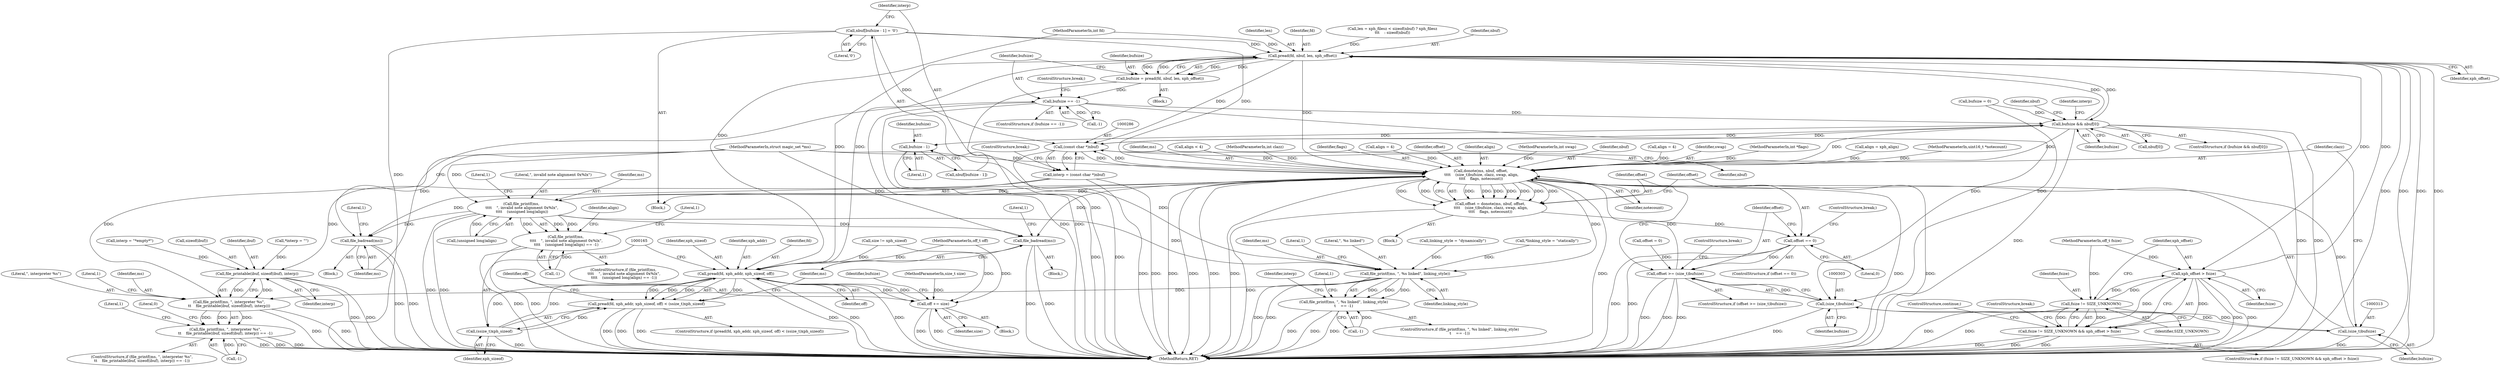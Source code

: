 digraph "0_file_ce90e05774dd77d86cfc8dfa6da57b32816841c4_4@array" {
"1000276" [label="(Call,nbuf[bufsize - 1] = '\0')"];
"1000236" [label="(Call,pread(fd, nbuf, len, xph_offset))"];
"1000159" [label="(Call,pread(fd, xph_addr, xph_sizeof, off))"];
"1000158" [label="(Call,pread(fd, xph_addr, xph_sizeof, off) < (ssize_t)xph_sizeof)"];
"1000164" [label="(Call,(ssize_t)xph_sizeof)"];
"1000173" [label="(Call,off += size)"];
"1000234" [label="(Call,bufsize = pread(fd, nbuf, len, xph_offset))"];
"1000242" [label="(Call,bufsize == -1)"];
"1000270" [label="(Call,bufsize && nbuf[0])"];
"1000279" [label="(Call,bufsize - 1)"];
"1000285" [label="(Call,(const char *)nbuf)"];
"1000283" [label="(Call,interp = (const char *)nbuf)"];
"1000348" [label="(Call,file_printable(ibuf, sizeof(ibuf), interp))"];
"1000345" [label="(Call,file_printf(ms, \", interpreter %s\",\n\t\t    file_printable(ibuf, sizeof(ibuf), interp)))"];
"1000344" [label="(Call,file_printf(ms, \", interpreter %s\",\n\t\t    file_printable(ibuf, sizeof(ibuf), interp)) == -1)"];
"1000308" [label="(Call,donote(ms, nbuf, offset,\n \t\t\t\t    (size_t)bufsize, clazz, swap, align,\n\t\t\t\t    flags, notecount))"];
"1000168" [label="(Call,file_badread(ms))"];
"1000209" [label="(Call,file_printf(ms, \n\t\t\t\t    \", invalid note alignment 0x%lx\",\n\t\t\t\t    (unsigned long)align))"];
"1000208" [label="(Call,file_printf(ms, \n\t\t\t\t    \", invalid note alignment 0x%lx\",\n\t\t\t\t    (unsigned long)align) == -1)"];
"1000247" [label="(Call,file_badread(ms))"];
"1000330" [label="(Call,file_printf(ms, \", %s linked\", linking_style))"];
"1000329" [label="(Call,file_printf(ms, \", %s linked\", linking_style)\n\t    == -1)"];
"1000306" [label="(Call,offset = donote(ms, nbuf, offset,\n \t\t\t\t    (size_t)bufsize, clazz, swap, align,\n\t\t\t\t    flags, notecount))"];
"1000321" [label="(Call,offset == 0)"];
"1000300" [label="(Call,offset >= (size_t)bufsize)"];
"1000302" [label="(Call,(size_t)bufsize)"];
"1000312" [label="(Call,(size_t)bufsize)"];
"1000259" [label="(Call,xph_offset > fsize)"];
"1000256" [label="(Call,fsize != SIZE_UNKNOWN)"];
"1000255" [label="(Call,fsize != SIZE_UNKNOWN && xph_offset > fsize)"];
"1000224" [label="(Call,len = xph_filesz < sizeof(nbuf) ? xph_filesz\n\t\t\t    : sizeof(nbuf))"];
"1000283" [label="(Call,interp = (const char *)nbuf)"];
"1000177" [label="(Identifier,bufsize)"];
"1000241" [label="(ControlStructure,if (bufsize == -1))"];
"1000275" [label="(Block,)"];
"1000359" [label="(Literal,0)"];
"1000279" [label="(Call,bufsize - 1)"];
"1000277" [label="(Call,nbuf[bufsize - 1])"];
"1000252" [label="(ControlStructure,break;)"];
"1000203" [label="(Call,align < 4)"];
"1000264" [label="(ControlStructure,break;)"];
"1000166" [label="(Identifier,xph_sizeof)"];
"1000257" [label="(Identifier,fsize)"];
"1000357" [label="(Literal,1)"];
"1000335" [label="(Literal,1)"];
"1000272" [label="(Call,nbuf[0])"];
"1000302" [label="(Call,(size_t)bufsize)"];
"1000301" [label="(Identifier,offset)"];
"1000332" [label="(Literal,\", %s linked\")"];
"1000260" [label="(Identifier,xph_offset)"];
"1000175" [label="(Identifier,size)"];
"1000298" [label="(Block,)"];
"1000312" [label="(Call,(size_t)bufsize)"];
"1000109" [label="(MethodParameterIn,int swap)"];
"1000308" [label="(Call,donote(ms, nbuf, offset,\n \t\t\t\t    (size_t)bufsize, clazz, swap, align,\n\t\t\t\t    flags, notecount))"];
"1000172" [label="(Literal,1)"];
"1000246" [label="(Block,)"];
"1000179" [label="(Call,align = 4)"];
"1000322" [label="(Identifier,offset)"];
"1000316" [label="(Identifier,swap)"];
"1000270" [label="(Call,bufsize && nbuf[0])"];
"1000209" [label="(Call,file_printf(ms, \n\t\t\t\t    \", invalid note alignment 0x%lx\",\n\t\t\t\t    (unsigned long)align))"];
"1000173" [label="(Call,off += size)"];
"1000116" [label="(MethodParameterIn,int *flags)"];
"1000258" [label="(Identifier,SIZE_UNKNOWN)"];
"1000330" [label="(Call,file_printf(ms, \", %s linked\", linking_style))"];
"1000299" [label="(ControlStructure,if (offset >= (size_t)bufsize))"];
"1000329" [label="(Call,file_printf(ms, \", %s linked\", linking_style)\n\t    == -1)"];
"1000168" [label="(Call,file_badread(ms))"];
"1000324" [label="(ControlStructure,break;)"];
"1000212" [label="(Call,(unsigned long)align)"];
"1000333" [label="(Identifier,linking_style)"];
"1000159" [label="(Call,pread(fd, xph_addr, xph_sizeof, off))"];
"1000198" [label="(Call,align = xph_align)"];
"1000261" [label="(Identifier,fsize)"];
"1000162" [label="(Identifier,xph_sizeof)"];
"1000157" [label="(ControlStructure,if (pread(fd, xph_addr, xph_sizeof, off) < (ssize_t)xph_sizeof))"];
"1000341" [label="(Identifier,interp)"];
"1000345" [label="(Call,file_printf(ms, \", interpreter %s\",\n\t\t    file_printable(ibuf, sizeof(ibuf), interp)))"];
"1000259" [label="(Call,xph_offset > fsize)"];
"1000117" [label="(MethodParameterIn,uint16_t *notecount)"];
"1000107" [label="(MethodParameterIn,struct magic_set *ms)"];
"1000235" [label="(Identifier,bufsize)"];
"1000306" [label="(Call,offset = donote(ms, nbuf, offset,\n \t\t\t\t    (size_t)bufsize, clazz, swap, align,\n\t\t\t\t    flags, notecount))"];
"1000284" [label="(Identifier,interp)"];
"1000242" [label="(Call,bufsize == -1)"];
"1000352" [label="(Identifier,interp)"];
"1000282" [label="(Literal,'\0')"];
"1000323" [label="(Literal,0)"];
"1000350" [label="(Call,sizeof(ibuf))"];
"1000287" [label="(Identifier,nbuf)"];
"1000300" [label="(Call,offset >= (size_t)bufsize)"];
"1000334" [label="(Call,-1)"];
"1000305" [label="(ControlStructure,break;)"];
"1000216" [label="(Literal,1)"];
"1000169" [label="(Identifier,ms)"];
"1000263" [label="(ControlStructure,continue;)"];
"1000161" [label="(Identifier,xph_addr)"];
"1000254" [label="(ControlStructure,if (fsize != SIZE_UNKNOWN && xph_offset > fsize))"];
"1000114" [label="(MethodParameterIn,off_t fsize)"];
"1000285" [label="(Call,(const char *)nbuf)"];
"1000186" [label="(Call,linking_style = \"dynamically\")"];
"1000184" [label="(Block,)"];
"1000309" [label="(Identifier,ms)"];
"1000343" [label="(ControlStructure,if (file_printf(ms, \", interpreter %s\",\n\t\t    file_printable(ibuf, sizeof(ibuf), interp)) == -1))"];
"1000314" [label="(Identifier,bufsize)"];
"1000292" [label="(ControlStructure,break;)"];
"1000110" [label="(MethodParameterIn,int fd)"];
"1000269" [label="(ControlStructure,if (bufsize && nbuf[0]))"];
"1000315" [label="(Identifier,clazz)"];
"1000240" [label="(Identifier,xph_offset)"];
"1000344" [label="(Call,file_printf(ms, \", interpreter %s\",\n\t\t    file_printable(ibuf, sizeof(ibuf), interp)) == -1)"];
"1000234" [label="(Call,bufsize = pread(fd, nbuf, len, xph_offset))"];
"1000211" [label="(Literal,\", invalid note alignment 0x%lx\")"];
"1000108" [label="(MethodParameterIn,int clazz)"];
"1000126" [label="(Call,*interp = \"\")"];
"1000248" [label="(Identifier,ms)"];
"1000244" [label="(Call,-1)"];
"1000318" [label="(Identifier,flags)"];
"1000176" [label="(Call,bufsize = 0)"];
"1000290" [label="(Identifier,interp)"];
"1000158" [label="(Call,pread(fd, xph_addr, xph_sizeof, off) < (ssize_t)xph_sizeof)"];
"1000346" [label="(Identifier,ms)"];
"1000271" [label="(Identifier,bufsize)"];
"1000163" [label="(Identifier,off)"];
"1000238" [label="(Identifier,nbuf)"];
"1000349" [label="(Identifier,ibuf)"];
"1000304" [label="(Identifier,bufsize)"];
"1000122" [label="(Call,*linking_style = \"statically\")"];
"1000276" [label="(Call,nbuf[bufsize - 1] = '\0')"];
"1000207" [label="(ControlStructure,if (file_printf(ms, \n\t\t\t\t    \", invalid note alignment 0x%lx\",\n\t\t\t\t    (unsigned long)align) == -1))"];
"1000347" [label="(Literal,\", interpreter %s\")"];
"1000320" [label="(ControlStructure,if (offset == 0))"];
"1000255" [label="(Call,fsize != SIZE_UNKNOWN && xph_offset > fsize)"];
"1000294" [label="(Call,offset = 0)"];
"1000338" [label="(Literal,1)"];
"1000289" [label="(Call,interp = \"*empty*\")"];
"1000239" [label="(Identifier,len)"];
"1000156" [label="(Block,)"];
"1000280" [label="(Identifier,bufsize)"];
"1000348" [label="(Call,file_printable(ibuf, sizeof(ibuf), interp))"];
"1000321" [label="(Call,offset == 0)"];
"1000220" [label="(Call,align = 4)"];
"1000210" [label="(Identifier,ms)"];
"1000247" [label="(Call,file_badread(ms))"];
"1000354" [label="(Literal,1)"];
"1000164" [label="(Call,(ssize_t)xph_sizeof)"];
"1000174" [label="(Identifier,off)"];
"1000251" [label="(Literal,1)"];
"1000256" [label="(Call,fsize != SIZE_UNKNOWN)"];
"1000219" [label="(Literal,1)"];
"1000311" [label="(Identifier,offset)"];
"1000281" [label="(Literal,1)"];
"1000236" [label="(Call,pread(fd, nbuf, len, xph_offset))"];
"1000328" [label="(ControlStructure,if (file_printf(ms, \", %s linked\", linking_style)\n\t    == -1))"];
"1000111" [label="(MethodParameterIn,off_t off)"];
"1000221" [label="(Identifier,align)"];
"1000215" [label="(Call,-1)"];
"1000237" [label="(Identifier,fd)"];
"1000319" [label="(Identifier,notecount)"];
"1000331" [label="(Identifier,ms)"];
"1000113" [label="(MethodParameterIn,size_t size)"];
"1000243" [label="(Identifier,bufsize)"];
"1000360" [label="(MethodReturn,RET)"];
"1000317" [label="(Identifier,align)"];
"1000208" [label="(Call,file_printf(ms, \n\t\t\t\t    \", invalid note alignment 0x%lx\",\n\t\t\t\t    (unsigned long)align) == -1)"];
"1000278" [label="(Identifier,nbuf)"];
"1000160" [label="(Identifier,fd)"];
"1000353" [label="(Call,-1)"];
"1000307" [label="(Identifier,offset)"];
"1000167" [label="(Block,)"];
"1000310" [label="(Identifier,nbuf)"];
"1000136" [label="(Call,size != xph_sizeof)"];
"1000276" -> "1000275"  [label="AST: "];
"1000276" -> "1000282"  [label="CFG: "];
"1000277" -> "1000276"  [label="AST: "];
"1000282" -> "1000276"  [label="AST: "];
"1000284" -> "1000276"  [label="CFG: "];
"1000276" -> "1000360"  [label="DDG: "];
"1000276" -> "1000236"  [label="DDG: "];
"1000276" -> "1000285"  [label="DDG: "];
"1000276" -> "1000308"  [label="DDG: "];
"1000236" -> "1000234"  [label="AST: "];
"1000236" -> "1000240"  [label="CFG: "];
"1000237" -> "1000236"  [label="AST: "];
"1000238" -> "1000236"  [label="AST: "];
"1000239" -> "1000236"  [label="AST: "];
"1000240" -> "1000236"  [label="AST: "];
"1000234" -> "1000236"  [label="CFG: "];
"1000236" -> "1000360"  [label="DDG: "];
"1000236" -> "1000360"  [label="DDG: "];
"1000236" -> "1000360"  [label="DDG: "];
"1000236" -> "1000360"  [label="DDG: "];
"1000236" -> "1000159"  [label="DDG: "];
"1000236" -> "1000234"  [label="DDG: "];
"1000236" -> "1000234"  [label="DDG: "];
"1000236" -> "1000234"  [label="DDG: "];
"1000236" -> "1000234"  [label="DDG: "];
"1000159" -> "1000236"  [label="DDG: "];
"1000110" -> "1000236"  [label="DDG: "];
"1000270" -> "1000236"  [label="DDG: "];
"1000224" -> "1000236"  [label="DDG: "];
"1000259" -> "1000236"  [label="DDG: "];
"1000236" -> "1000259"  [label="DDG: "];
"1000236" -> "1000270"  [label="DDG: "];
"1000236" -> "1000285"  [label="DDG: "];
"1000236" -> "1000308"  [label="DDG: "];
"1000159" -> "1000158"  [label="AST: "];
"1000159" -> "1000163"  [label="CFG: "];
"1000160" -> "1000159"  [label="AST: "];
"1000161" -> "1000159"  [label="AST: "];
"1000162" -> "1000159"  [label="AST: "];
"1000163" -> "1000159"  [label="AST: "];
"1000165" -> "1000159"  [label="CFG: "];
"1000159" -> "1000360"  [label="DDG: "];
"1000159" -> "1000360"  [label="DDG: "];
"1000159" -> "1000360"  [label="DDG: "];
"1000159" -> "1000158"  [label="DDG: "];
"1000159" -> "1000158"  [label="DDG: "];
"1000159" -> "1000158"  [label="DDG: "];
"1000159" -> "1000158"  [label="DDG: "];
"1000110" -> "1000159"  [label="DDG: "];
"1000164" -> "1000159"  [label="DDG: "];
"1000136" -> "1000159"  [label="DDG: "];
"1000173" -> "1000159"  [label="DDG: "];
"1000111" -> "1000159"  [label="DDG: "];
"1000159" -> "1000164"  [label="DDG: "];
"1000159" -> "1000173"  [label="DDG: "];
"1000158" -> "1000157"  [label="AST: "];
"1000158" -> "1000164"  [label="CFG: "];
"1000164" -> "1000158"  [label="AST: "];
"1000169" -> "1000158"  [label="CFG: "];
"1000174" -> "1000158"  [label="CFG: "];
"1000158" -> "1000360"  [label="DDG: "];
"1000158" -> "1000360"  [label="DDG: "];
"1000158" -> "1000360"  [label="DDG: "];
"1000164" -> "1000158"  [label="DDG: "];
"1000164" -> "1000166"  [label="CFG: "];
"1000165" -> "1000164"  [label="AST: "];
"1000166" -> "1000164"  [label="AST: "];
"1000164" -> "1000360"  [label="DDG: "];
"1000173" -> "1000156"  [label="AST: "];
"1000173" -> "1000175"  [label="CFG: "];
"1000174" -> "1000173"  [label="AST: "];
"1000175" -> "1000173"  [label="AST: "];
"1000177" -> "1000173"  [label="CFG: "];
"1000173" -> "1000360"  [label="DDG: "];
"1000173" -> "1000360"  [label="DDG: "];
"1000136" -> "1000173"  [label="DDG: "];
"1000113" -> "1000173"  [label="DDG: "];
"1000111" -> "1000173"  [label="DDG: "];
"1000234" -> "1000184"  [label="AST: "];
"1000235" -> "1000234"  [label="AST: "];
"1000243" -> "1000234"  [label="CFG: "];
"1000234" -> "1000360"  [label="DDG: "];
"1000234" -> "1000242"  [label="DDG: "];
"1000242" -> "1000241"  [label="AST: "];
"1000242" -> "1000244"  [label="CFG: "];
"1000243" -> "1000242"  [label="AST: "];
"1000244" -> "1000242"  [label="AST: "];
"1000248" -> "1000242"  [label="CFG: "];
"1000252" -> "1000242"  [label="CFG: "];
"1000242" -> "1000360"  [label="DDG: "];
"1000242" -> "1000360"  [label="DDG: "];
"1000244" -> "1000242"  [label="DDG: "];
"1000242" -> "1000270"  [label="DDG: "];
"1000242" -> "1000302"  [label="DDG: "];
"1000270" -> "1000269"  [label="AST: "];
"1000270" -> "1000271"  [label="CFG: "];
"1000270" -> "1000272"  [label="CFG: "];
"1000271" -> "1000270"  [label="AST: "];
"1000272" -> "1000270"  [label="AST: "];
"1000278" -> "1000270"  [label="CFG: "];
"1000290" -> "1000270"  [label="CFG: "];
"1000270" -> "1000360"  [label="DDG: "];
"1000270" -> "1000360"  [label="DDG: "];
"1000270" -> "1000360"  [label="DDG: "];
"1000176" -> "1000270"  [label="DDG: "];
"1000308" -> "1000270"  [label="DDG: "];
"1000285" -> "1000270"  [label="DDG: "];
"1000270" -> "1000279"  [label="DDG: "];
"1000270" -> "1000285"  [label="DDG: "];
"1000270" -> "1000308"  [label="DDG: "];
"1000279" -> "1000277"  [label="AST: "];
"1000279" -> "1000281"  [label="CFG: "];
"1000280" -> "1000279"  [label="AST: "];
"1000281" -> "1000279"  [label="AST: "];
"1000277" -> "1000279"  [label="CFG: "];
"1000279" -> "1000360"  [label="DDG: "];
"1000285" -> "1000283"  [label="AST: "];
"1000285" -> "1000287"  [label="CFG: "];
"1000286" -> "1000285"  [label="AST: "];
"1000287" -> "1000285"  [label="AST: "];
"1000283" -> "1000285"  [label="CFG: "];
"1000285" -> "1000360"  [label="DDG: "];
"1000285" -> "1000283"  [label="DDG: "];
"1000308" -> "1000285"  [label="DDG: "];
"1000285" -> "1000308"  [label="DDG: "];
"1000283" -> "1000275"  [label="AST: "];
"1000284" -> "1000283"  [label="AST: "];
"1000292" -> "1000283"  [label="CFG: "];
"1000283" -> "1000360"  [label="DDG: "];
"1000283" -> "1000360"  [label="DDG: "];
"1000283" -> "1000348"  [label="DDG: "];
"1000348" -> "1000345"  [label="AST: "];
"1000348" -> "1000352"  [label="CFG: "];
"1000349" -> "1000348"  [label="AST: "];
"1000350" -> "1000348"  [label="AST: "];
"1000352" -> "1000348"  [label="AST: "];
"1000345" -> "1000348"  [label="CFG: "];
"1000348" -> "1000360"  [label="DDG: "];
"1000348" -> "1000360"  [label="DDG: "];
"1000348" -> "1000345"  [label="DDG: "];
"1000348" -> "1000345"  [label="DDG: "];
"1000289" -> "1000348"  [label="DDG: "];
"1000126" -> "1000348"  [label="DDG: "];
"1000345" -> "1000344"  [label="AST: "];
"1000346" -> "1000345"  [label="AST: "];
"1000347" -> "1000345"  [label="AST: "];
"1000354" -> "1000345"  [label="CFG: "];
"1000345" -> "1000360"  [label="DDG: "];
"1000345" -> "1000360"  [label="DDG: "];
"1000345" -> "1000344"  [label="DDG: "];
"1000345" -> "1000344"  [label="DDG: "];
"1000345" -> "1000344"  [label="DDG: "];
"1000330" -> "1000345"  [label="DDG: "];
"1000107" -> "1000345"  [label="DDG: "];
"1000344" -> "1000343"  [label="AST: "];
"1000344" -> "1000353"  [label="CFG: "];
"1000353" -> "1000344"  [label="AST: "];
"1000357" -> "1000344"  [label="CFG: "];
"1000359" -> "1000344"  [label="CFG: "];
"1000344" -> "1000360"  [label="DDG: "];
"1000344" -> "1000360"  [label="DDG: "];
"1000344" -> "1000360"  [label="DDG: "];
"1000353" -> "1000344"  [label="DDG: "];
"1000308" -> "1000306"  [label="AST: "];
"1000308" -> "1000319"  [label="CFG: "];
"1000309" -> "1000308"  [label="AST: "];
"1000310" -> "1000308"  [label="AST: "];
"1000311" -> "1000308"  [label="AST: "];
"1000312" -> "1000308"  [label="AST: "];
"1000315" -> "1000308"  [label="AST: "];
"1000316" -> "1000308"  [label="AST: "];
"1000317" -> "1000308"  [label="AST: "];
"1000318" -> "1000308"  [label="AST: "];
"1000319" -> "1000308"  [label="AST: "];
"1000306" -> "1000308"  [label="CFG: "];
"1000308" -> "1000360"  [label="DDG: "];
"1000308" -> "1000360"  [label="DDG: "];
"1000308" -> "1000360"  [label="DDG: "];
"1000308" -> "1000360"  [label="DDG: "];
"1000308" -> "1000360"  [label="DDG: "];
"1000308" -> "1000360"  [label="DDG: "];
"1000308" -> "1000360"  [label="DDG: "];
"1000308" -> "1000168"  [label="DDG: "];
"1000308" -> "1000209"  [label="DDG: "];
"1000308" -> "1000247"  [label="DDG: "];
"1000308" -> "1000306"  [label="DDG: "];
"1000308" -> "1000306"  [label="DDG: "];
"1000308" -> "1000306"  [label="DDG: "];
"1000308" -> "1000306"  [label="DDG: "];
"1000308" -> "1000306"  [label="DDG: "];
"1000308" -> "1000306"  [label="DDG: "];
"1000308" -> "1000306"  [label="DDG: "];
"1000308" -> "1000306"  [label="DDG: "];
"1000308" -> "1000306"  [label="DDG: "];
"1000209" -> "1000308"  [label="DDG: "];
"1000107" -> "1000308"  [label="DDG: "];
"1000300" -> "1000308"  [label="DDG: "];
"1000312" -> "1000308"  [label="DDG: "];
"1000108" -> "1000308"  [label="DDG: "];
"1000109" -> "1000308"  [label="DDG: "];
"1000220" -> "1000308"  [label="DDG: "];
"1000179" -> "1000308"  [label="DDG: "];
"1000198" -> "1000308"  [label="DDG: "];
"1000203" -> "1000308"  [label="DDG: "];
"1000116" -> "1000308"  [label="DDG: "];
"1000117" -> "1000308"  [label="DDG: "];
"1000308" -> "1000330"  [label="DDG: "];
"1000168" -> "1000167"  [label="AST: "];
"1000168" -> "1000169"  [label="CFG: "];
"1000169" -> "1000168"  [label="AST: "];
"1000172" -> "1000168"  [label="CFG: "];
"1000168" -> "1000360"  [label="DDG: "];
"1000168" -> "1000360"  [label="DDG: "];
"1000209" -> "1000168"  [label="DDG: "];
"1000107" -> "1000168"  [label="DDG: "];
"1000209" -> "1000208"  [label="AST: "];
"1000209" -> "1000212"  [label="CFG: "];
"1000210" -> "1000209"  [label="AST: "];
"1000211" -> "1000209"  [label="AST: "];
"1000212" -> "1000209"  [label="AST: "];
"1000216" -> "1000209"  [label="CFG: "];
"1000209" -> "1000360"  [label="DDG: "];
"1000209" -> "1000360"  [label="DDG: "];
"1000209" -> "1000208"  [label="DDG: "];
"1000209" -> "1000208"  [label="DDG: "];
"1000209" -> "1000208"  [label="DDG: "];
"1000107" -> "1000209"  [label="DDG: "];
"1000212" -> "1000209"  [label="DDG: "];
"1000209" -> "1000247"  [label="DDG: "];
"1000209" -> "1000330"  [label="DDG: "];
"1000208" -> "1000207"  [label="AST: "];
"1000208" -> "1000215"  [label="CFG: "];
"1000215" -> "1000208"  [label="AST: "];
"1000219" -> "1000208"  [label="CFG: "];
"1000221" -> "1000208"  [label="CFG: "];
"1000208" -> "1000360"  [label="DDG: "];
"1000208" -> "1000360"  [label="DDG: "];
"1000215" -> "1000208"  [label="DDG: "];
"1000247" -> "1000246"  [label="AST: "];
"1000247" -> "1000248"  [label="CFG: "];
"1000248" -> "1000247"  [label="AST: "];
"1000251" -> "1000247"  [label="CFG: "];
"1000247" -> "1000360"  [label="DDG: "];
"1000247" -> "1000360"  [label="DDG: "];
"1000107" -> "1000247"  [label="DDG: "];
"1000330" -> "1000329"  [label="AST: "];
"1000330" -> "1000333"  [label="CFG: "];
"1000331" -> "1000330"  [label="AST: "];
"1000332" -> "1000330"  [label="AST: "];
"1000333" -> "1000330"  [label="AST: "];
"1000335" -> "1000330"  [label="CFG: "];
"1000330" -> "1000360"  [label="DDG: "];
"1000330" -> "1000360"  [label="DDG: "];
"1000330" -> "1000329"  [label="DDG: "];
"1000330" -> "1000329"  [label="DDG: "];
"1000330" -> "1000329"  [label="DDG: "];
"1000107" -> "1000330"  [label="DDG: "];
"1000186" -> "1000330"  [label="DDG: "];
"1000122" -> "1000330"  [label="DDG: "];
"1000329" -> "1000328"  [label="AST: "];
"1000329" -> "1000334"  [label="CFG: "];
"1000334" -> "1000329"  [label="AST: "];
"1000338" -> "1000329"  [label="CFG: "];
"1000341" -> "1000329"  [label="CFG: "];
"1000329" -> "1000360"  [label="DDG: "];
"1000329" -> "1000360"  [label="DDG: "];
"1000329" -> "1000360"  [label="DDG: "];
"1000334" -> "1000329"  [label="DDG: "];
"1000306" -> "1000298"  [label="AST: "];
"1000307" -> "1000306"  [label="AST: "];
"1000322" -> "1000306"  [label="CFG: "];
"1000306" -> "1000360"  [label="DDG: "];
"1000306" -> "1000321"  [label="DDG: "];
"1000321" -> "1000320"  [label="AST: "];
"1000321" -> "1000323"  [label="CFG: "];
"1000322" -> "1000321"  [label="AST: "];
"1000323" -> "1000321"  [label="AST: "];
"1000301" -> "1000321"  [label="CFG: "];
"1000324" -> "1000321"  [label="CFG: "];
"1000321" -> "1000360"  [label="DDG: "];
"1000321" -> "1000360"  [label="DDG: "];
"1000321" -> "1000300"  [label="DDG: "];
"1000300" -> "1000299"  [label="AST: "];
"1000300" -> "1000302"  [label="CFG: "];
"1000301" -> "1000300"  [label="AST: "];
"1000302" -> "1000300"  [label="AST: "];
"1000305" -> "1000300"  [label="CFG: "];
"1000307" -> "1000300"  [label="CFG: "];
"1000300" -> "1000360"  [label="DDG: "];
"1000300" -> "1000360"  [label="DDG: "];
"1000300" -> "1000360"  [label="DDG: "];
"1000294" -> "1000300"  [label="DDG: "];
"1000302" -> "1000300"  [label="DDG: "];
"1000302" -> "1000304"  [label="CFG: "];
"1000303" -> "1000302"  [label="AST: "];
"1000304" -> "1000302"  [label="AST: "];
"1000302" -> "1000360"  [label="DDG: "];
"1000176" -> "1000302"  [label="DDG: "];
"1000312" -> "1000302"  [label="DDG: "];
"1000302" -> "1000312"  [label="DDG: "];
"1000312" -> "1000314"  [label="CFG: "];
"1000313" -> "1000312"  [label="AST: "];
"1000314" -> "1000312"  [label="AST: "];
"1000315" -> "1000312"  [label="CFG: "];
"1000312" -> "1000360"  [label="DDG: "];
"1000259" -> "1000255"  [label="AST: "];
"1000259" -> "1000261"  [label="CFG: "];
"1000260" -> "1000259"  [label="AST: "];
"1000261" -> "1000259"  [label="AST: "];
"1000255" -> "1000259"  [label="CFG: "];
"1000259" -> "1000360"  [label="DDG: "];
"1000259" -> "1000360"  [label="DDG: "];
"1000259" -> "1000256"  [label="DDG: "];
"1000259" -> "1000255"  [label="DDG: "];
"1000259" -> "1000255"  [label="DDG: "];
"1000256" -> "1000259"  [label="DDG: "];
"1000114" -> "1000259"  [label="DDG: "];
"1000256" -> "1000255"  [label="AST: "];
"1000256" -> "1000258"  [label="CFG: "];
"1000257" -> "1000256"  [label="AST: "];
"1000258" -> "1000256"  [label="AST: "];
"1000260" -> "1000256"  [label="CFG: "];
"1000255" -> "1000256"  [label="CFG: "];
"1000256" -> "1000360"  [label="DDG: "];
"1000256" -> "1000360"  [label="DDG: "];
"1000256" -> "1000255"  [label="DDG: "];
"1000256" -> "1000255"  [label="DDG: "];
"1000114" -> "1000256"  [label="DDG: "];
"1000255" -> "1000254"  [label="AST: "];
"1000263" -> "1000255"  [label="CFG: "];
"1000264" -> "1000255"  [label="CFG: "];
"1000255" -> "1000360"  [label="DDG: "];
"1000255" -> "1000360"  [label="DDG: "];
"1000255" -> "1000360"  [label="DDG: "];
}
